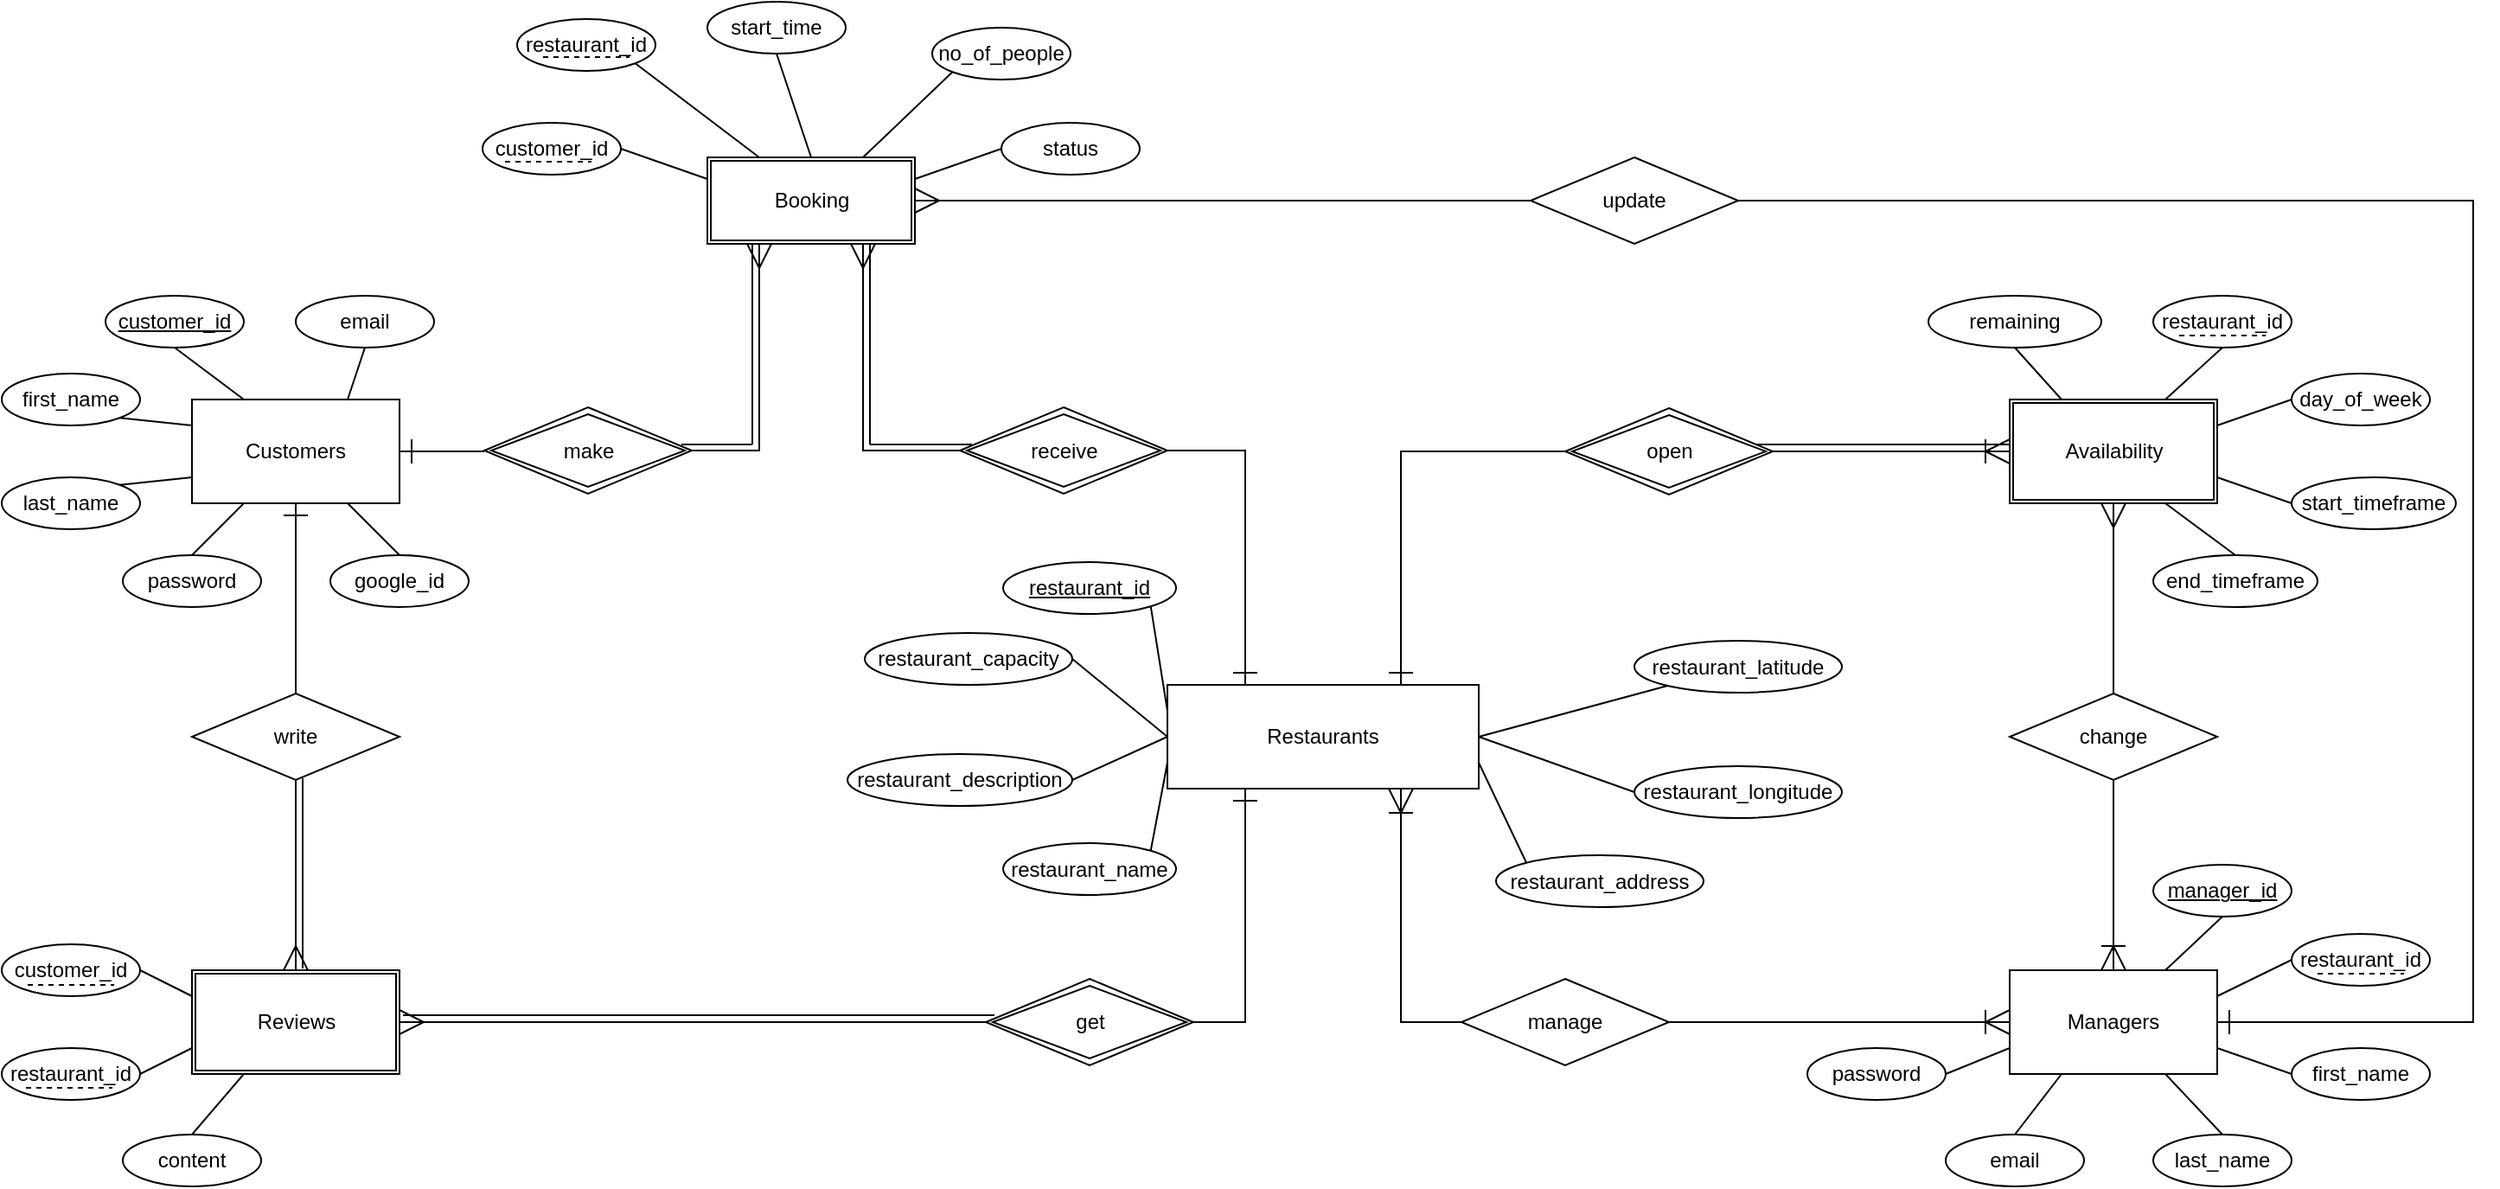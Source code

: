 <mxfile version="9.3.1" type="device" userAgent="Mozilla/5.0 (Macintosh; Intel Mac OS X 10_14_5) AppleWebKit/537.36 (KHTML, like Gecko) draw.io/9.3.1 Chrome/66.0.336.181 Electron/3.0.6 Safari/537.36" editor="www.draw.io"><diagram id="FtrL5B0wDcsRYfl7ZwLj" name="Page-1"><mxGraphModel dx="1757" dy="672" grid="1" gridSize="10" guides="1" tooltips="1" connect="1" arrows="1" fold="1" page="1" pageScale="1" pageWidth="827" pageHeight="1169" background="#ffffff" math="0" shadow="0"><root><mxCell id="0"/><mxCell id="1" parent="0"/><mxCell id="Y9bufr7gCjOUA4lbeY_d-71" style="edgeStyle=none;rounded=0;orthogonalLoop=1;jettySize=auto;html=1;exitX=0;exitY=0.25;exitDx=0;exitDy=0;entryX=1;entryY=1;entryDx=0;entryDy=0;startArrow=none;startFill=0;endArrow=none;endFill=0;" parent="1" source="Y9bufr7gCjOUA4lbeY_d-1" target="XaXwjGJWKDM-0J3mjqU2-2" edge="1"><mxGeometry relative="1" as="geometry"><mxPoint x="288" y="461" as="targetPoint"/></mxGeometry></mxCell><mxCell id="Y9bufr7gCjOUA4lbeY_d-72" style="edgeStyle=none;rounded=0;orthogonalLoop=1;jettySize=auto;html=1;exitX=0;exitY=0.75;exitDx=0;exitDy=0;entryX=1;entryY=0;entryDx=0;entryDy=0;startArrow=none;startFill=0;endArrow=none;endFill=0;" parent="1" source="Y9bufr7gCjOUA4lbeY_d-1" target="Y9bufr7gCjOUA4lbeY_d-34" edge="1"><mxGeometry relative="1" as="geometry"/></mxCell><mxCell id="Y9bufr7gCjOUA4lbeY_d-74" style="edgeStyle=none;rounded=0;orthogonalLoop=1;jettySize=auto;html=1;entryX=0;entryY=0;entryDx=0;entryDy=0;startArrow=none;startFill=0;endArrow=none;endFill=0;exitX=1;exitY=0.75;exitDx=0;exitDy=0;" parent="1" source="Y9bufr7gCjOUA4lbeY_d-1" target="XaXwjGJWKDM-0J3mjqU2-4" edge="1"><mxGeometry relative="1" as="geometry"><mxPoint x="450" y="510" as="sourcePoint"/><mxPoint x="492" y="529" as="targetPoint"/></mxGeometry></mxCell><mxCell id="XaXwjGJWKDM-0J3mjqU2-7" style="rounded=0;orthogonalLoop=1;jettySize=auto;html=1;exitX=1;exitY=0.5;exitDx=0;exitDy=0;endArrow=none;endFill=0;" parent="1" source="Y9bufr7gCjOUA4lbeY_d-1" target="XaXwjGJWKDM-0J3mjqU2-5" edge="1"><mxGeometry relative="1" as="geometry"/></mxCell><mxCell id="XaXwjGJWKDM-0J3mjqU2-8" style="edgeStyle=none;rounded=0;orthogonalLoop=1;jettySize=auto;html=1;exitX=1;exitY=0.5;exitDx=0;exitDy=0;entryX=0;entryY=0.5;entryDx=0;entryDy=0;endArrow=none;endFill=0;" parent="1" source="Y9bufr7gCjOUA4lbeY_d-1" target="XaXwjGJWKDM-0J3mjqU2-6" edge="1"><mxGeometry relative="1" as="geometry"/></mxCell><mxCell id="XaXwjGJWKDM-0J3mjqU2-11" style="edgeStyle=none;rounded=0;orthogonalLoop=1;jettySize=auto;html=1;exitX=0;exitY=0.5;exitDx=0;exitDy=0;entryX=1;entryY=0.5;entryDx=0;entryDy=0;endArrow=none;endFill=0;" parent="1" source="Y9bufr7gCjOUA4lbeY_d-1" target="XaXwjGJWKDM-0J3mjqU2-9" edge="1"><mxGeometry relative="1" as="geometry"/></mxCell><mxCell id="XaXwjGJWKDM-0J3mjqU2-12" style="edgeStyle=none;rounded=0;orthogonalLoop=1;jettySize=auto;html=1;exitX=0;exitY=0.5;exitDx=0;exitDy=0;entryX=1;entryY=0.5;entryDx=0;entryDy=0;endArrow=none;endFill=0;" parent="1" source="Y9bufr7gCjOUA4lbeY_d-1" target="XaXwjGJWKDM-0J3mjqU2-10" edge="1"><mxGeometry relative="1" as="geometry"/></mxCell><mxCell id="p-iNBqy7DxShxT7_9zRE-8" style="edgeStyle=orthogonalEdgeStyle;rounded=0;orthogonalLoop=1;jettySize=auto;html=1;exitX=0.25;exitY=0;exitDx=0;exitDy=0;entryX=1;entryY=0.5;entryDx=0;entryDy=0;startArrow=ERone;startFill=0;startSize=12;endArrow=none;endFill=0;endSize=12;" parent="1" source="Y9bufr7gCjOUA4lbeY_d-1" target="p-iNBqy7DxShxT7_9zRE-6" edge="1"><mxGeometry relative="1" as="geometry"/></mxCell><mxCell id="Y9bufr7gCjOUA4lbeY_d-1" value="Restaurants" style="rounded=0;whiteSpace=wrap;html=1;" parent="1" vertex="1"><mxGeometry x="315" y="465" width="180" height="60" as="geometry"/></mxCell><mxCell id="Y9bufr7gCjOUA4lbeY_d-12" style="edgeStyle=none;rounded=0;orthogonalLoop=1;jettySize=auto;html=1;exitX=0.5;exitY=1;exitDx=0;exitDy=0;entryX=0.5;entryY=0;entryDx=0;entryDy=0;endArrow=none;endFill=0;startArrow=ERone;startFill=0;endSize=12;startSize=12;" parent="1" source="Y9bufr7gCjOUA4lbeY_d-2" target="Y9bufr7gCjOUA4lbeY_d-11" edge="1"><mxGeometry relative="1" as="geometry"/></mxCell><mxCell id="p-iNBqy7DxShxT7_9zRE-4" style="edgeStyle=orthogonalEdgeStyle;rounded=0;orthogonalLoop=1;jettySize=auto;html=1;exitX=1;exitY=0.5;exitDx=0;exitDy=0;entryX=0;entryY=0.5;entryDx=0;entryDy=0;startSize=12;endSize=12;endArrow=none;endFill=0;startArrow=ERone;startFill=0;" parent="1" source="Y9bufr7gCjOUA4lbeY_d-2" target="p-iNBqy7DxShxT7_9zRE-3" edge="1"><mxGeometry relative="1" as="geometry"><mxPoint x="-129" y="330.5" as="targetPoint"/></mxGeometry></mxCell><mxCell id="15" style="edgeStyle=none;rounded=0;html=1;exitX=0.75;exitY=1;entryX=0.5;entryY=0;endArrow=none;endFill=0;jettySize=auto;orthogonalLoop=1;" parent="1" source="Y9bufr7gCjOUA4lbeY_d-2" target="14" edge="1"><mxGeometry relative="1" as="geometry"/></mxCell><mxCell id="Y9bufr7gCjOUA4lbeY_d-2" value="Customers" style="rounded=0;whiteSpace=wrap;html=1;" parent="1" vertex="1"><mxGeometry x="-249" y="300" width="120" height="60" as="geometry"/></mxCell><mxCell id="Y9bufr7gCjOUA4lbeY_d-31" style="edgeStyle=orthogonalEdgeStyle;rounded=0;orthogonalLoop=1;jettySize=auto;html=1;exitX=0.5;exitY=0;exitDx=0;exitDy=0;entryX=0.5;entryY=1;entryDx=0;entryDy=0;startArrow=ERoneToMany;startFill=0;endArrow=none;endFill=0;endSize=12;startSize=12;" parent="1" source="Y9bufr7gCjOUA4lbeY_d-3" target="Y9bufr7gCjOUA4lbeY_d-30" edge="1"><mxGeometry relative="1" as="geometry"/></mxCell><mxCell id="Y9bufr7gCjOUA4lbeY_d-84" style="edgeStyle=none;rounded=0;orthogonalLoop=1;jettySize=auto;html=1;exitX=0;exitY=0.75;exitDx=0;exitDy=0;entryX=1;entryY=0.5;entryDx=0;entryDy=0;startArrow=none;startFill=0;endArrow=none;endFill=0;" parent="1" source="Y9bufr7gCjOUA4lbeY_d-3" target="Y9bufr7gCjOUA4lbeY_d-60" edge="1"><mxGeometry relative="1" as="geometry"/></mxCell><mxCell id="Y9bufr7gCjOUA4lbeY_d-85" style="edgeStyle=none;rounded=0;orthogonalLoop=1;jettySize=auto;html=1;exitX=0.25;exitY=1;exitDx=0;exitDy=0;entryX=0.5;entryY=0;entryDx=0;entryDy=0;startArrow=none;startFill=0;endArrow=none;endFill=0;" parent="1" source="Y9bufr7gCjOUA4lbeY_d-3" target="Y9bufr7gCjOUA4lbeY_d-59" edge="1"><mxGeometry relative="1" as="geometry"/></mxCell><mxCell id="Y9bufr7gCjOUA4lbeY_d-86" style="edgeStyle=none;rounded=0;orthogonalLoop=1;jettySize=auto;html=1;exitX=0.75;exitY=1;exitDx=0;exitDy=0;entryX=0.5;entryY=0;entryDx=0;entryDy=0;startArrow=none;startFill=0;endArrow=none;endFill=0;" parent="1" source="Y9bufr7gCjOUA4lbeY_d-3" target="Y9bufr7gCjOUA4lbeY_d-58" edge="1"><mxGeometry relative="1" as="geometry"/></mxCell><mxCell id="Y9bufr7gCjOUA4lbeY_d-87" style="edgeStyle=none;rounded=0;orthogonalLoop=1;jettySize=auto;html=1;exitX=1;exitY=0.75;exitDx=0;exitDy=0;entryX=0;entryY=0.5;entryDx=0;entryDy=0;startArrow=none;startFill=0;endArrow=none;endFill=0;" parent="1" source="Y9bufr7gCjOUA4lbeY_d-3" target="Y9bufr7gCjOUA4lbeY_d-57" edge="1"><mxGeometry relative="1" as="geometry"/></mxCell><mxCell id="Y9bufr7gCjOUA4lbeY_d-88" style="edgeStyle=none;rounded=0;orthogonalLoop=1;jettySize=auto;html=1;exitX=1;exitY=0.25;exitDx=0;exitDy=0;entryX=0;entryY=0.5;entryDx=0;entryDy=0;startArrow=none;startFill=0;endArrow=none;endFill=0;" parent="1" source="Y9bufr7gCjOUA4lbeY_d-3" target="Y9bufr7gCjOUA4lbeY_d-56" edge="1"><mxGeometry relative="1" as="geometry"/></mxCell><mxCell id="Y9bufr7gCjOUA4lbeY_d-89" style="edgeStyle=none;rounded=0;orthogonalLoop=1;jettySize=auto;html=1;exitX=0.75;exitY=0;exitDx=0;exitDy=0;entryX=0.5;entryY=1;entryDx=0;entryDy=0;startArrow=none;startFill=0;endArrow=none;endFill=0;" parent="1" source="Y9bufr7gCjOUA4lbeY_d-3" target="Y9bufr7gCjOUA4lbeY_d-55" edge="1"><mxGeometry relative="1" as="geometry"/></mxCell><mxCell id="p-iNBqy7DxShxT7_9zRE-17" style="edgeStyle=orthogonalEdgeStyle;rounded=0;orthogonalLoop=1;jettySize=auto;html=1;exitX=1;exitY=0.5;exitDx=0;exitDy=0;entryX=1;entryY=0.5;entryDx=0;entryDy=0;startArrow=ERone;startFill=0;startSize=12;endArrow=none;endFill=0;endSize=12;" parent="1" source="Y9bufr7gCjOUA4lbeY_d-3" target="p-iNBqy7DxShxT7_9zRE-15" edge="1"><mxGeometry relative="1" as="geometry"><Array as="points"><mxPoint x="1070" y="660"/><mxPoint x="1070" y="185"/></Array></mxGeometry></mxCell><mxCell id="Y9bufr7gCjOUA4lbeY_d-3" value="Managers" style="rounded=0;whiteSpace=wrap;html=1;" parent="1" vertex="1"><mxGeometry x="802" y="630" width="120" height="60" as="geometry"/></mxCell><mxCell id="Y9bufr7gCjOUA4lbeY_d-26" style="edgeStyle=orthogonalEdgeStyle;rounded=0;orthogonalLoop=1;jettySize=auto;html=1;exitX=1;exitY=0.5;exitDx=0;exitDy=0;entryX=0;entryY=0.5;entryDx=0;entryDy=0;startArrow=ERmany;startFill=0;endArrow=none;endFill=0;endSize=12;startSize=12;" parent="1" source="Y9bufr7gCjOUA4lbeY_d-4" target="Y9bufr7gCjOUA4lbeY_d-8" edge="1"><mxGeometry relative="1" as="geometry"/></mxCell><mxCell id="Y9bufr7gCjOUA4lbeY_d-81" style="edgeStyle=none;rounded=0;orthogonalLoop=1;jettySize=auto;html=1;exitX=0;exitY=0.25;exitDx=0;exitDy=0;entryX=1;entryY=0.5;entryDx=0;entryDy=0;startArrow=none;startFill=0;endArrow=none;endFill=0;" parent="1" source="Y9bufr7gCjOUA4lbeY_d-4" target="Y9bufr7gCjOUA4lbeY_d-52" edge="1"><mxGeometry relative="1" as="geometry"/></mxCell><mxCell id="Y9bufr7gCjOUA4lbeY_d-82" style="edgeStyle=none;rounded=0;orthogonalLoop=1;jettySize=auto;html=1;exitX=0;exitY=0.75;exitDx=0;exitDy=0;entryX=1;entryY=0.5;entryDx=0;entryDy=0;startArrow=none;startFill=0;endArrow=none;endFill=0;" parent="1" source="Y9bufr7gCjOUA4lbeY_d-4" target="Y9bufr7gCjOUA4lbeY_d-53" edge="1"><mxGeometry relative="1" as="geometry"/></mxCell><mxCell id="Y9bufr7gCjOUA4lbeY_d-83" style="edgeStyle=none;rounded=0;orthogonalLoop=1;jettySize=auto;html=1;exitX=0.25;exitY=1;exitDx=0;exitDy=0;entryX=0.5;entryY=0;entryDx=0;entryDy=0;startArrow=none;startFill=0;endArrow=none;endFill=0;" parent="1" source="Y9bufr7gCjOUA4lbeY_d-4" target="Y9bufr7gCjOUA4lbeY_d-54" edge="1"><mxGeometry relative="1" as="geometry"/></mxCell><mxCell id="Y9bufr7gCjOUA4lbeY_d-4" value="Reviews" style="html=1;dashed=0;whitespace=wrap;double=1;shape=ext;" parent="1" vertex="1"><mxGeometry x="-249" y="630" width="120" height="60" as="geometry"/></mxCell><mxCell id="Y9bufr7gCjOUA4lbeY_d-66" style="edgeStyle=none;rounded=0;orthogonalLoop=1;jettySize=auto;html=1;exitX=0;exitY=0.25;exitDx=0;exitDy=0;entryX=1;entryY=0.5;entryDx=0;entryDy=0;startArrow=none;startFill=0;endArrow=none;endFill=0;" parent="1" source="Y9bufr7gCjOUA4lbeY_d-5" target="Y9bufr7gCjOUA4lbeY_d-46" edge="1"><mxGeometry relative="1" as="geometry"/></mxCell><mxCell id="Y9bufr7gCjOUA4lbeY_d-5" value="Booking&lt;br&gt;" style="html=1;dashed=0;whitespace=wrap;double=1;shape=ext;" parent="1" vertex="1"><mxGeometry x="49" y="160" width="120" height="50" as="geometry"/></mxCell><mxCell id="Y9bufr7gCjOUA4lbeY_d-27" style="edgeStyle=orthogonalEdgeStyle;rounded=0;orthogonalLoop=1;jettySize=auto;html=1;exitX=1;exitY=0.5;exitDx=0;exitDy=0;entryX=0.25;entryY=1;entryDx=0;entryDy=0;startArrow=none;startFill=0;endArrow=ERone;endFill=0;endSize=12;startSize=12;" parent="1" source="Y9bufr7gCjOUA4lbeY_d-8" target="Y9bufr7gCjOUA4lbeY_d-1" edge="1"><mxGeometry relative="1" as="geometry"/></mxCell><mxCell id="Y9bufr7gCjOUA4lbeY_d-8" value="get" style="shape=rhombus;html=1;dashed=0;whitespace=wrap;perimeter=rhombusPerimeter;double=1;" parent="1" vertex="1"><mxGeometry x="210" y="635" width="120" height="50" as="geometry"/></mxCell><mxCell id="Y9bufr7gCjOUA4lbeY_d-13" style="edgeStyle=none;rounded=0;orthogonalLoop=1;jettySize=auto;html=1;exitX=0.5;exitY=1;exitDx=0;exitDy=0;entryX=0.5;entryY=0;entryDx=0;entryDy=0;endArrow=ERmany;endFill=0;endSize=12;startSize=12;" parent="1" source="Y9bufr7gCjOUA4lbeY_d-11" target="Y9bufr7gCjOUA4lbeY_d-4" edge="1"><mxGeometry relative="1" as="geometry"/></mxCell><mxCell id="Y9bufr7gCjOUA4lbeY_d-11" value="write" style="rhombus;whiteSpace=wrap;html=1;" parent="1" vertex="1"><mxGeometry x="-249" y="470" width="120" height="50" as="geometry"/></mxCell><mxCell id="Y9bufr7gCjOUA4lbeY_d-28" style="edgeStyle=orthogonalEdgeStyle;rounded=0;orthogonalLoop=1;jettySize=auto;html=1;exitX=0;exitY=0.5;exitDx=0;exitDy=0;entryX=0.75;entryY=1;entryDx=0;entryDy=0;startArrow=none;startFill=0;endArrow=ERoneToMany;endFill=0;endSize=12;startSize=12;" parent="1" source="Y9bufr7gCjOUA4lbeY_d-14" target="Y9bufr7gCjOUA4lbeY_d-1" edge="1"><mxGeometry relative="1" as="geometry"/></mxCell><mxCell id="Y9bufr7gCjOUA4lbeY_d-29" style="edgeStyle=orthogonalEdgeStyle;rounded=0;orthogonalLoop=1;jettySize=auto;html=1;exitX=1;exitY=0.5;exitDx=0;exitDy=0;entryX=0;entryY=0.5;entryDx=0;entryDy=0;startArrow=none;startFill=0;endArrow=ERoneToMany;endFill=0;endSize=12;startSize=12;" parent="1" source="Y9bufr7gCjOUA4lbeY_d-14" target="Y9bufr7gCjOUA4lbeY_d-3" edge="1"><mxGeometry relative="1" as="geometry"/></mxCell><mxCell id="Y9bufr7gCjOUA4lbeY_d-14" value="manage" style="rhombus;whiteSpace=wrap;html=1;" parent="1" vertex="1"><mxGeometry x="485" y="635" width="120" height="50" as="geometry"/></mxCell><mxCell id="Y9bufr7gCjOUA4lbeY_d-75" style="edgeStyle=none;rounded=0;orthogonalLoop=1;jettySize=auto;html=1;exitX=0.75;exitY=0;exitDx=0;exitDy=0;entryX=0.5;entryY=1;entryDx=0;entryDy=0;startArrow=none;startFill=0;endArrow=none;endFill=0;" parent="1" source="Y9bufr7gCjOUA4lbeY_d-17" target="Y9bufr7gCjOUA4lbeY_d-38" edge="1"><mxGeometry relative="1" as="geometry"/></mxCell><mxCell id="Y9bufr7gCjOUA4lbeY_d-76" style="edgeStyle=none;rounded=0;orthogonalLoop=1;jettySize=auto;html=1;exitX=1;exitY=0.25;exitDx=0;exitDy=0;entryX=0;entryY=0.5;entryDx=0;entryDy=0;startArrow=none;startFill=0;endArrow=none;endFill=0;" parent="1" source="Y9bufr7gCjOUA4lbeY_d-17" target="Y9bufr7gCjOUA4lbeY_d-37" edge="1"><mxGeometry relative="1" as="geometry"/></mxCell><mxCell id="Y9bufr7gCjOUA4lbeY_d-77" style="edgeStyle=none;rounded=0;orthogonalLoop=1;jettySize=auto;html=1;exitX=1;exitY=0.75;exitDx=0;exitDy=0;entryX=0;entryY=0.5;entryDx=0;entryDy=0;startArrow=none;startFill=0;endArrow=none;endFill=0;" parent="1" source="Y9bufr7gCjOUA4lbeY_d-17" target="Y9bufr7gCjOUA4lbeY_d-39" edge="1"><mxGeometry relative="1" as="geometry"/></mxCell><mxCell id="Y9bufr7gCjOUA4lbeY_d-78" style="edgeStyle=none;rounded=0;orthogonalLoop=1;jettySize=auto;html=1;exitX=0.75;exitY=1;exitDx=0;exitDy=0;entryX=0.5;entryY=0;entryDx=0;entryDy=0;startArrow=none;startFill=0;endArrow=none;endFill=0;" parent="1" source="Y9bufr7gCjOUA4lbeY_d-17" target="Y9bufr7gCjOUA4lbeY_d-40" edge="1"><mxGeometry relative="1" as="geometry"/></mxCell><mxCell id="13" style="edgeStyle=none;rounded=0;html=1;exitX=0.25;exitY=0;entryX=0.5;entryY=1;endArrow=none;endFill=0;jettySize=auto;orthogonalLoop=1;" parent="1" source="Y9bufr7gCjOUA4lbeY_d-17" target="11" edge="1"><mxGeometry relative="1" as="geometry"/></mxCell><mxCell id="Y9bufr7gCjOUA4lbeY_d-17" value="Availability" style="html=1;dashed=0;whitespace=wrap;double=1;shape=ext;" parent="1" vertex="1"><mxGeometry x="802" y="300" width="120" height="60" as="geometry"/></mxCell><mxCell id="Y9bufr7gCjOUA4lbeY_d-24" style="edgeStyle=orthogonalEdgeStyle;rounded=0;orthogonalLoop=1;jettySize=auto;html=1;exitX=0;exitY=0.5;exitDx=0;exitDy=0;entryX=0.75;entryY=0;entryDx=0;entryDy=0;startArrow=none;startFill=0;endArrow=ERone;endFill=0;endSize=12;startSize=12;" parent="1" source="Y9bufr7gCjOUA4lbeY_d-19" target="Y9bufr7gCjOUA4lbeY_d-1" edge="1"><mxGeometry relative="1" as="geometry"/></mxCell><mxCell id="Y9bufr7gCjOUA4lbeY_d-25" style="edgeStyle=orthogonalEdgeStyle;rounded=0;orthogonalLoop=1;jettySize=auto;html=1;exitX=1;exitY=0.5;exitDx=0;exitDy=0;entryX=0;entryY=0.5;entryDx=0;entryDy=0;startArrow=none;startFill=0;endArrow=ERoneToMany;endFill=0;endSize=12;startSize=12;" parent="1" source="Y9bufr7gCjOUA4lbeY_d-19" target="Y9bufr7gCjOUA4lbeY_d-17" edge="1"><mxGeometry relative="1" as="geometry"/></mxCell><mxCell id="Y9bufr7gCjOUA4lbeY_d-19" value="open" style="shape=rhombus;html=1;dashed=0;whitespace=wrap;perimeter=rhombusPerimeter;double=1;" parent="1" vertex="1"><mxGeometry x="545" y="305" width="120" height="50" as="geometry"/></mxCell><mxCell id="Y9bufr7gCjOUA4lbeY_d-32" style="edgeStyle=orthogonalEdgeStyle;rounded=0;orthogonalLoop=1;jettySize=auto;html=1;exitX=0.5;exitY=0;exitDx=0;exitDy=0;entryX=0.5;entryY=1;entryDx=0;entryDy=0;startArrow=none;startFill=0;endArrow=ERmany;endFill=0;endSize=12;startSize=12;" parent="1" source="Y9bufr7gCjOUA4lbeY_d-30" target="Y9bufr7gCjOUA4lbeY_d-17" edge="1"><mxGeometry relative="1" as="geometry"/></mxCell><mxCell id="Y9bufr7gCjOUA4lbeY_d-30" value="change" style="rhombus;whiteSpace=wrap;html=1;" parent="1" vertex="1"><mxGeometry x="802" y="470" width="120" height="50" as="geometry"/></mxCell><mxCell id="Y9bufr7gCjOUA4lbeY_d-34" value="restaurant_name" style="ellipse;whiteSpace=wrap;html=1;" parent="1" vertex="1"><mxGeometry x="220" y="556.5" width="100" height="30" as="geometry"/></mxCell><mxCell id="Y9bufr7gCjOUA4lbeY_d-37" value="day_of_week" style="ellipse;whiteSpace=wrap;html=1;" parent="1" vertex="1"><mxGeometry x="965" y="285" width="80" height="30" as="geometry"/></mxCell><mxCell id="Y9bufr7gCjOUA4lbeY_d-38" value="restaurant_id" style="ellipse;whiteSpace=wrap;html=1;" parent="1" vertex="1"><mxGeometry x="885" y="240" width="80" height="30" as="geometry"/></mxCell><mxCell id="Y9bufr7gCjOUA4lbeY_d-39" value="start_timeframe" style="ellipse;whiteSpace=wrap;html=1;" parent="1" vertex="1"><mxGeometry x="965" y="345" width="95" height="30" as="geometry"/></mxCell><mxCell id="Y9bufr7gCjOUA4lbeY_d-40" value="end_timeframe" style="ellipse;whiteSpace=wrap;html=1;" parent="1" vertex="1"><mxGeometry x="885" y="390" width="95" height="30" as="geometry"/></mxCell><mxCell id="Y9bufr7gCjOUA4lbeY_d-62" style="edgeStyle=none;rounded=0;orthogonalLoop=1;jettySize=auto;html=1;exitX=0.5;exitY=1;exitDx=0;exitDy=0;entryX=0.25;entryY=0;entryDx=0;entryDy=0;startArrow=none;startFill=0;endArrow=none;endFill=0;" parent="1" source="Y9bufr7gCjOUA4lbeY_d-41" target="Y9bufr7gCjOUA4lbeY_d-2" edge="1"><mxGeometry relative="1" as="geometry"/></mxCell><mxCell id="Y9bufr7gCjOUA4lbeY_d-41" value="&lt;u&gt;customer_id&lt;/u&gt;" style="ellipse;whiteSpace=wrap;html=1;" parent="1" vertex="1"><mxGeometry x="-299" y="240" width="80" height="30" as="geometry"/></mxCell><mxCell id="Y9bufr7gCjOUA4lbeY_d-63" style="edgeStyle=none;rounded=0;orthogonalLoop=1;jettySize=auto;html=1;exitX=1;exitY=1;exitDx=0;exitDy=0;entryX=0;entryY=0.25;entryDx=0;entryDy=0;startArrow=none;startFill=0;endArrow=none;endFill=0;" parent="1" source="Y9bufr7gCjOUA4lbeY_d-42" target="Y9bufr7gCjOUA4lbeY_d-2" edge="1"><mxGeometry relative="1" as="geometry"/></mxCell><mxCell id="Y9bufr7gCjOUA4lbeY_d-42" value="first_name" style="ellipse;whiteSpace=wrap;html=1;" parent="1" vertex="1"><mxGeometry x="-359" y="285" width="80" height="30" as="geometry"/></mxCell><mxCell id="Y9bufr7gCjOUA4lbeY_d-64" style="edgeStyle=none;rounded=0;orthogonalLoop=1;jettySize=auto;html=1;exitX=1;exitY=0;exitDx=0;exitDy=0;entryX=0;entryY=0.75;entryDx=0;entryDy=0;startArrow=none;startFill=0;endArrow=none;endFill=0;" parent="1" source="Y9bufr7gCjOUA4lbeY_d-43" target="Y9bufr7gCjOUA4lbeY_d-2" edge="1"><mxGeometry relative="1" as="geometry"/></mxCell><mxCell id="Y9bufr7gCjOUA4lbeY_d-43" value="last_name" style="ellipse;whiteSpace=wrap;html=1;" parent="1" vertex="1"><mxGeometry x="-359" y="345" width="80" height="30" as="geometry"/></mxCell><mxCell id="Y9bufr7gCjOUA4lbeY_d-61" style="rounded=0;orthogonalLoop=1;jettySize=auto;html=1;exitX=0.5;exitY=1;exitDx=0;exitDy=0;entryX=0.75;entryY=0;entryDx=0;entryDy=0;startArrow=none;startFill=0;endArrow=none;endFill=0;" parent="1" source="Y9bufr7gCjOUA4lbeY_d-44" target="Y9bufr7gCjOUA4lbeY_d-2" edge="1"><mxGeometry relative="1" as="geometry"/></mxCell><mxCell id="Y9bufr7gCjOUA4lbeY_d-44" value="email" style="ellipse;whiteSpace=wrap;html=1;" parent="1" vertex="1"><mxGeometry x="-189" y="240" width="80" height="30" as="geometry"/></mxCell><mxCell id="Y9bufr7gCjOUA4lbeY_d-65" style="edgeStyle=none;rounded=0;orthogonalLoop=1;jettySize=auto;html=1;exitX=0.5;exitY=0;exitDx=0;exitDy=0;entryX=0.25;entryY=1;entryDx=0;entryDy=0;startArrow=none;startFill=0;endArrow=none;endFill=0;" parent="1" source="Y9bufr7gCjOUA4lbeY_d-45" target="Y9bufr7gCjOUA4lbeY_d-2" edge="1"><mxGeometry relative="1" as="geometry"/></mxCell><mxCell id="Y9bufr7gCjOUA4lbeY_d-45" value="password" style="ellipse;whiteSpace=wrap;html=1;" parent="1" vertex="1"><mxGeometry x="-289" y="390" width="80" height="30" as="geometry"/></mxCell><mxCell id="Y9bufr7gCjOUA4lbeY_d-46" value="customer_id" style="ellipse;whiteSpace=wrap;html=1;" parent="1" vertex="1"><mxGeometry x="-81" y="140" width="80" height="30" as="geometry"/></mxCell><mxCell id="Y9bufr7gCjOUA4lbeY_d-79" style="edgeStyle=none;rounded=0;orthogonalLoop=1;jettySize=auto;html=1;exitX=1;exitY=1;exitDx=0;exitDy=0;entryX=0.25;entryY=0;entryDx=0;entryDy=0;startArrow=none;startFill=0;endArrow=none;endFill=0;" parent="1" source="Y9bufr7gCjOUA4lbeY_d-47" target="Y9bufr7gCjOUA4lbeY_d-5" edge="1"><mxGeometry relative="1" as="geometry"/></mxCell><mxCell id="Y9bufr7gCjOUA4lbeY_d-47" value="restaurant_id" style="ellipse;whiteSpace=wrap;html=1;" parent="1" vertex="1"><mxGeometry x="-61" y="80" width="80" height="30" as="geometry"/></mxCell><mxCell id="Y9bufr7gCjOUA4lbeY_d-68" style="edgeStyle=none;rounded=0;orthogonalLoop=1;jettySize=auto;html=1;exitX=0.5;exitY=1;exitDx=0;exitDy=0;entryX=0.5;entryY=0;entryDx=0;entryDy=0;startArrow=none;startFill=0;endArrow=none;endFill=0;" parent="1" source="Y9bufr7gCjOUA4lbeY_d-48" target="Y9bufr7gCjOUA4lbeY_d-5" edge="1"><mxGeometry relative="1" as="geometry"/></mxCell><mxCell id="Y9bufr7gCjOUA4lbeY_d-48" value="start_time" style="ellipse;whiteSpace=wrap;html=1;" parent="1" vertex="1"><mxGeometry x="49" y="70" width="80" height="30" as="geometry"/></mxCell><mxCell id="Y9bufr7gCjOUA4lbeY_d-69" style="edgeStyle=none;rounded=0;orthogonalLoop=1;jettySize=auto;html=1;exitX=0;exitY=1;exitDx=0;exitDy=0;entryX=0.75;entryY=0;entryDx=0;entryDy=0;startArrow=none;startFill=0;endArrow=none;endFill=0;" parent="1" source="Y9bufr7gCjOUA4lbeY_d-49" target="Y9bufr7gCjOUA4lbeY_d-5" edge="1"><mxGeometry relative="1" as="geometry"/></mxCell><mxCell id="Y9bufr7gCjOUA4lbeY_d-49" value="no_of_people" style="ellipse;whiteSpace=wrap;html=1;" parent="1" vertex="1"><mxGeometry x="179" y="85" width="80" height="30" as="geometry"/></mxCell><mxCell id="Y9bufr7gCjOUA4lbeY_d-70" style="edgeStyle=none;rounded=0;orthogonalLoop=1;jettySize=auto;html=1;exitX=0;exitY=0.5;exitDx=0;exitDy=0;entryX=1;entryY=0.25;entryDx=0;entryDy=0;startArrow=none;startFill=0;endArrow=none;endFill=0;" parent="1" source="Y9bufr7gCjOUA4lbeY_d-50" target="Y9bufr7gCjOUA4lbeY_d-5" edge="1"><mxGeometry relative="1" as="geometry"/></mxCell><mxCell id="Y9bufr7gCjOUA4lbeY_d-50" value="status" style="ellipse;whiteSpace=wrap;html=1;" parent="1" vertex="1"><mxGeometry x="219" y="140" width="80" height="30" as="geometry"/></mxCell><mxCell id="Y9bufr7gCjOUA4lbeY_d-52" value="customer_id" style="ellipse;whiteSpace=wrap;html=1;" parent="1" vertex="1"><mxGeometry x="-359" y="615" width="80" height="30" as="geometry"/></mxCell><mxCell id="Y9bufr7gCjOUA4lbeY_d-53" value="restaurant_id" style="ellipse;whiteSpace=wrap;html=1;" parent="1" vertex="1"><mxGeometry x="-359" y="675" width="80" height="30" as="geometry"/></mxCell><mxCell id="Y9bufr7gCjOUA4lbeY_d-54" value="content" style="ellipse;whiteSpace=wrap;html=1;" parent="1" vertex="1"><mxGeometry x="-289" y="725" width="80" height="30" as="geometry"/></mxCell><mxCell id="Y9bufr7gCjOUA4lbeY_d-55" value="&lt;u&gt;manager_id&lt;/u&gt;" style="ellipse;whiteSpace=wrap;html=1;" parent="1" vertex="1"><mxGeometry x="885" y="569" width="80" height="30" as="geometry"/></mxCell><mxCell id="Y9bufr7gCjOUA4lbeY_d-56" value="restaurant_id" style="ellipse;whiteSpace=wrap;html=1;" parent="1" vertex="1"><mxGeometry x="965" y="609" width="80" height="30" as="geometry"/></mxCell><mxCell id="Y9bufr7gCjOUA4lbeY_d-57" value="first_name" style="ellipse;whiteSpace=wrap;html=1;" parent="1" vertex="1"><mxGeometry x="965" y="675" width="80" height="30" as="geometry"/></mxCell><mxCell id="Y9bufr7gCjOUA4lbeY_d-58" value="last_name" style="ellipse;whiteSpace=wrap;html=1;" parent="1" vertex="1"><mxGeometry x="885" y="725" width="80" height="30" as="geometry"/></mxCell><mxCell id="Y9bufr7gCjOUA4lbeY_d-59" value="email" style="ellipse;whiteSpace=wrap;html=1;" parent="1" vertex="1"><mxGeometry x="765" y="725" width="80" height="30" as="geometry"/></mxCell><mxCell id="Y9bufr7gCjOUA4lbeY_d-60" value="password" style="ellipse;whiteSpace=wrap;html=1;" parent="1" vertex="1"><mxGeometry x="685" y="675" width="80" height="30" as="geometry"/></mxCell><mxCell id="XaXwjGJWKDM-0J3mjqU2-2" value="&lt;u&gt;restaurant_id&lt;/u&gt;" style="ellipse;whiteSpace=wrap;html=1;" parent="1" vertex="1"><mxGeometry x="220" y="394" width="100" height="30" as="geometry"/></mxCell><mxCell id="XaXwjGJWKDM-0J3mjqU2-4" value="restaurant_address" style="ellipse;whiteSpace=wrap;html=1;" parent="1" vertex="1"><mxGeometry x="505" y="563.5" width="120" height="30" as="geometry"/></mxCell><mxCell id="XaXwjGJWKDM-0J3mjqU2-5" value="restaurant_&lt;span&gt;latitude&lt;/span&gt;" style="ellipse;whiteSpace=wrap;html=1;" parent="1" vertex="1"><mxGeometry x="585" y="439.5" width="120" height="30" as="geometry"/></mxCell><mxCell id="XaXwjGJWKDM-0J3mjqU2-6" value="restaurant_&lt;span&gt;longitude&lt;/span&gt;" style="ellipse;whiteSpace=wrap;html=1;" parent="1" vertex="1"><mxGeometry x="585" y="512" width="120" height="30" as="geometry"/></mxCell><mxCell id="XaXwjGJWKDM-0J3mjqU2-9" value="restaurant_capacity" style="ellipse;whiteSpace=wrap;html=1;" parent="1" vertex="1"><mxGeometry x="140" y="435" width="120" height="30" as="geometry"/></mxCell><mxCell id="XaXwjGJWKDM-0J3mjqU2-10" value="restaurant_description" style="ellipse;whiteSpace=wrap;html=1;" parent="1" vertex="1"><mxGeometry x="130" y="505" width="130" height="30" as="geometry"/></mxCell><mxCell id="D5dLbckUXGFveCn8s5rS-1" value="" style="endArrow=none;dashed=1;html=1;" parent="1" edge="1"><mxGeometry width="50" height="50" relative="1" as="geometry"><mxPoint x="-46" y="102" as="sourcePoint"/><mxPoint x="4" y="102" as="targetPoint"/></mxGeometry></mxCell><mxCell id="D5dLbckUXGFveCn8s5rS-2" value="" style="endArrow=none;dashed=1;html=1;" parent="1" edge="1"><mxGeometry width="50" height="50" relative="1" as="geometry"><mxPoint x="-68" y="162.5" as="sourcePoint"/><mxPoint x="-18" y="162.5" as="targetPoint"/></mxGeometry></mxCell><mxCell id="D5dLbckUXGFveCn8s5rS-3" value="" style="endArrow=none;dashed=1;html=1;" parent="1" edge="1"><mxGeometry width="50" height="50" relative="1" as="geometry"><mxPoint x="900" y="263" as="sourcePoint"/><mxPoint x="950" y="263" as="targetPoint"/></mxGeometry></mxCell><mxCell id="D5dLbckUXGFveCn8s5rS-4" value="" style="endArrow=none;dashed=1;html=1;" parent="1" edge="1"><mxGeometry width="50" height="50" relative="1" as="geometry"><mxPoint x="980" y="632" as="sourcePoint"/><mxPoint x="1030" y="632" as="targetPoint"/></mxGeometry></mxCell><mxCell id="D5dLbckUXGFveCn8s5rS-5" value="" style="endArrow=none;dashed=1;html=1;" parent="1" edge="1"><mxGeometry width="50" height="50" relative="1" as="geometry"><mxPoint x="-344" y="638.5" as="sourcePoint"/><mxPoint x="-294" y="638.5" as="targetPoint"/></mxGeometry></mxCell><mxCell id="D5dLbckUXGFveCn8s5rS-6" value="" style="endArrow=none;dashed=1;html=1;" parent="1" edge="1"><mxGeometry width="50" height="50" relative="1" as="geometry"><mxPoint x="-345" y="698" as="sourcePoint"/><mxPoint x="-295" y="698" as="targetPoint"/></mxGeometry></mxCell><mxCell id="p-iNBqy7DxShxT7_9zRE-2" value="" style="endArrow=none;html=1;entryX=-0.017;entryY=0.083;entryDx=0;entryDy=0;entryPerimeter=0;exitX=0.917;exitY=0.42;exitDx=0;exitDy=0;exitPerimeter=0;" parent="1" source="Y9bufr7gCjOUA4lbeY_d-19" edge="1"><mxGeometry width="50" height="50" relative="1" as="geometry"><mxPoint x="665" y="326" as="sourcePoint"/><mxPoint x="802" y="326" as="targetPoint"/></mxGeometry></mxCell><mxCell id="p-iNBqy7DxShxT7_9zRE-5" style="edgeStyle=orthogonalEdgeStyle;rounded=0;orthogonalLoop=1;jettySize=auto;html=1;exitX=1;exitY=0.5;exitDx=0;exitDy=0;entryX=0.25;entryY=1;entryDx=0;entryDy=0;startArrow=none;startFill=0;startSize=12;endArrow=ERmany;endFill=0;endSize=12;" parent="1" source="p-iNBqy7DxShxT7_9zRE-3" target="Y9bufr7gCjOUA4lbeY_d-5" edge="1"><mxGeometry relative="1" as="geometry"/></mxCell><mxCell id="p-iNBqy7DxShxT7_9zRE-3" value="make" style="shape=rhombus;html=1;dashed=0;whitespace=wrap;perimeter=rhombusPerimeter;double=1;" parent="1" vertex="1"><mxGeometry x="-80" y="304.5" width="120" height="50" as="geometry"/></mxCell><mxCell id="p-iNBqy7DxShxT7_9zRE-9" style="edgeStyle=orthogonalEdgeStyle;rounded=0;orthogonalLoop=1;jettySize=auto;html=1;exitX=0;exitY=0.5;exitDx=0;exitDy=0;entryX=0.75;entryY=1;entryDx=0;entryDy=0;startArrow=none;startFill=0;startSize=12;endArrow=ERmany;endFill=0;endSize=12;" parent="1" source="p-iNBqy7DxShxT7_9zRE-6" target="Y9bufr7gCjOUA4lbeY_d-5" edge="1"><mxGeometry relative="1" as="geometry"/></mxCell><mxCell id="p-iNBqy7DxShxT7_9zRE-6" value="receive" style="shape=rhombus;html=1;dashed=0;whitespace=wrap;perimeter=rhombusPerimeter;double=1;" parent="1" vertex="1"><mxGeometry x="195" y="304.5" width="120" height="50" as="geometry"/></mxCell><mxCell id="p-iNBqy7DxShxT7_9zRE-10" value="" style="endArrow=none;html=1;" parent="1" edge="1"><mxGeometry width="50" height="50" relative="1" as="geometry"><mxPoint x="143" y="326" as="sourcePoint"/><mxPoint x="143" y="210" as="targetPoint"/></mxGeometry></mxCell><mxCell id="p-iNBqy7DxShxT7_9zRE-11" value="" style="endArrow=none;html=1;" parent="1" edge="1"><mxGeometry width="50" height="50" relative="1" as="geometry"><mxPoint x="143" y="326" as="sourcePoint"/><mxPoint x="202" y="326" as="targetPoint"/></mxGeometry></mxCell><mxCell id="p-iNBqy7DxShxT7_9zRE-12" value="" style="endArrow=none;html=1;" parent="1" edge="1"><mxGeometry width="50" height="50" relative="1" as="geometry"><mxPoint x="75" y="326" as="sourcePoint"/><mxPoint x="75" y="210" as="targetPoint"/></mxGeometry></mxCell><mxCell id="p-iNBqy7DxShxT7_9zRE-13" value="" style="endArrow=none;html=1;" parent="1" edge="1"><mxGeometry width="50" height="50" relative="1" as="geometry"><mxPoint x="34" y="326" as="sourcePoint"/><mxPoint x="75" y="326" as="targetPoint"/></mxGeometry></mxCell><mxCell id="p-iNBqy7DxShxT7_9zRE-16" style="edgeStyle=orthogonalEdgeStyle;rounded=0;orthogonalLoop=1;jettySize=auto;html=1;exitX=0;exitY=0.5;exitDx=0;exitDy=0;entryX=1;entryY=0.5;entryDx=0;entryDy=0;startArrow=none;startFill=0;startSize=12;endArrow=ERmany;endFill=0;endSize=12;" parent="1" source="p-iNBqy7DxShxT7_9zRE-15" target="Y9bufr7gCjOUA4lbeY_d-5" edge="1"><mxGeometry relative="1" as="geometry"/></mxCell><mxCell id="p-iNBqy7DxShxT7_9zRE-15" value="update" style="rhombus;whiteSpace=wrap;html=1;" parent="1" vertex="1"><mxGeometry x="525" y="160" width="120" height="50" as="geometry"/></mxCell><mxCell id="p-iNBqy7DxShxT7_9zRE-18" value="" style="endArrow=none;html=1;exitX=0.908;exitY=-0.05;exitDx=0;exitDy=0;exitPerimeter=0;" parent="1" edge="1"><mxGeometry width="50" height="50" relative="1" as="geometry"><mxPoint x="-185" y="629" as="sourcePoint"/><mxPoint x="-185" y="519" as="targetPoint"/></mxGeometry></mxCell><mxCell id="p-iNBqy7DxShxT7_9zRE-19" value="" style="endArrow=none;html=1;exitX=1.033;exitY=0.4;exitDx=0;exitDy=0;exitPerimeter=0;entryX=0.05;entryY=0.38;entryDx=0;entryDy=0;entryPerimeter=0;" parent="1" edge="1"><mxGeometry width="50" height="50" relative="1" as="geometry"><mxPoint x="-127" y="656" as="sourcePoint"/><mxPoint x="215" y="656" as="targetPoint"/></mxGeometry></mxCell><mxCell id="11" value="remaining" style="ellipse;whiteSpace=wrap;html=1;" parent="1" vertex="1"><mxGeometry x="755" y="240" width="100" height="30" as="geometry"/></mxCell><mxCell id="14" value="google_id" style="ellipse;whiteSpace=wrap;html=1;" parent="1" vertex="1"><mxGeometry x="-169" y="390" width="80" height="30" as="geometry"/></mxCell></root></mxGraphModel></diagram></mxfile>